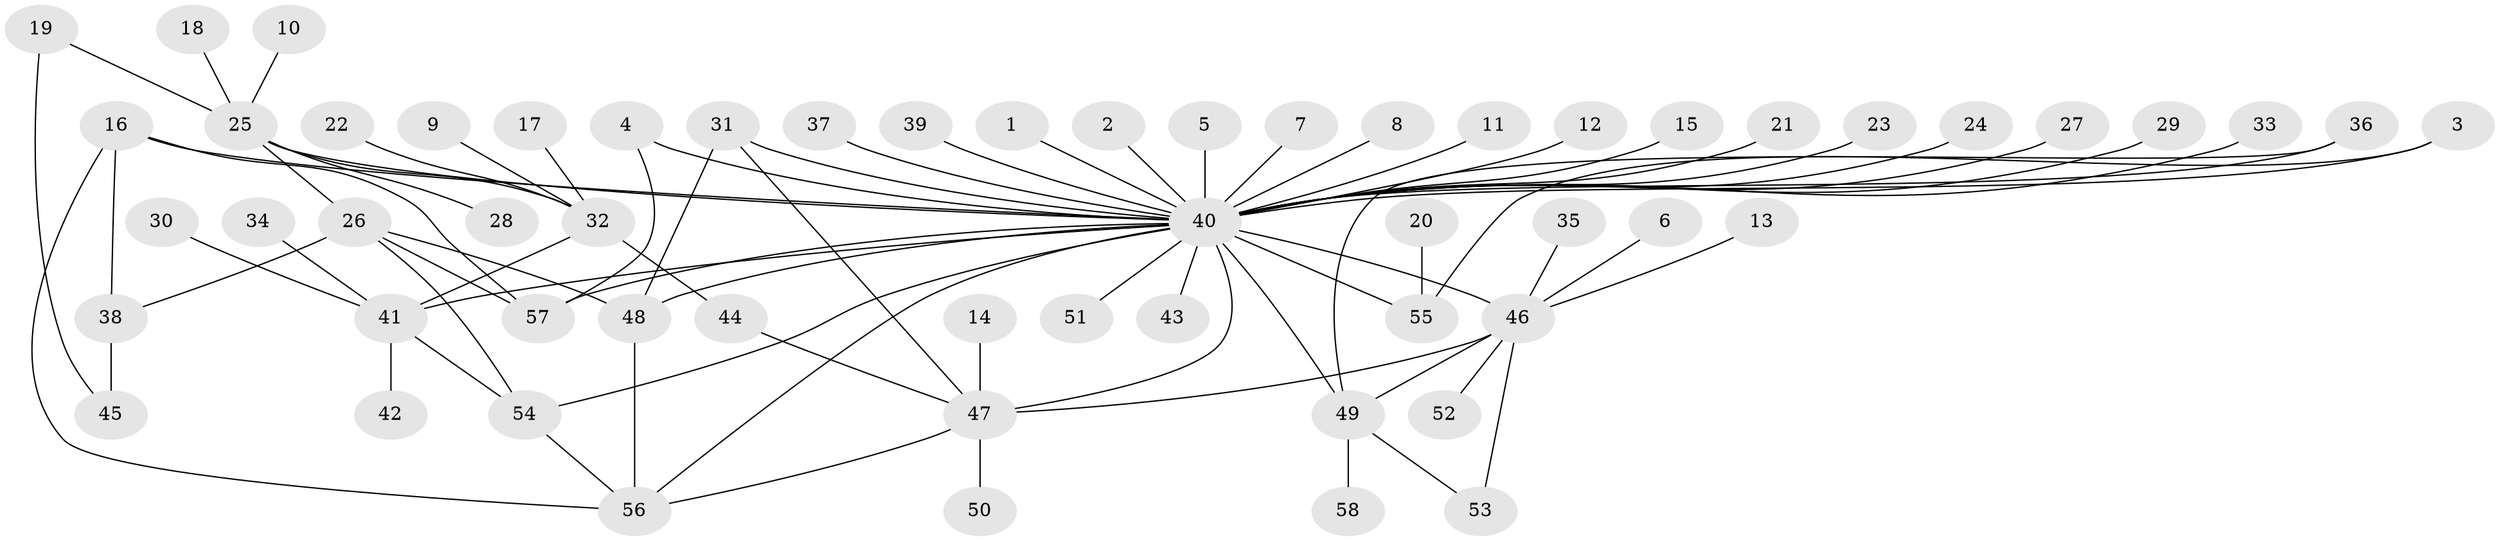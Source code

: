 // original degree distribution, {10: 0.020689655172413793, 40: 0.006896551724137931, 1: 0.6, 5: 0.027586206896551724, 7: 0.013793103448275862, 11: 0.006896551724137931, 3: 0.04827586206896552, 6: 0.020689655172413793, 2: 0.18620689655172415, 4: 0.06206896551724138, 9: 0.006896551724137931}
// Generated by graph-tools (version 1.1) at 2025/36/03/04/25 23:36:56]
// undirected, 58 vertices, 78 edges
graph export_dot {
  node [color=gray90,style=filled];
  1;
  2;
  3;
  4;
  5;
  6;
  7;
  8;
  9;
  10;
  11;
  12;
  13;
  14;
  15;
  16;
  17;
  18;
  19;
  20;
  21;
  22;
  23;
  24;
  25;
  26;
  27;
  28;
  29;
  30;
  31;
  32;
  33;
  34;
  35;
  36;
  37;
  38;
  39;
  40;
  41;
  42;
  43;
  44;
  45;
  46;
  47;
  48;
  49;
  50;
  51;
  52;
  53;
  54;
  55;
  56;
  57;
  58;
  1 -- 40 [weight=1.0];
  2 -- 40 [weight=1.0];
  3 -- 40 [weight=1.0];
  3 -- 55 [weight=1.0];
  4 -- 40 [weight=1.0];
  4 -- 57 [weight=1.0];
  5 -- 40 [weight=1.0];
  6 -- 46 [weight=1.0];
  7 -- 40 [weight=1.0];
  8 -- 40 [weight=1.0];
  9 -- 32 [weight=1.0];
  10 -- 25 [weight=1.0];
  11 -- 40 [weight=1.0];
  12 -- 40 [weight=1.0];
  13 -- 46 [weight=1.0];
  14 -- 47 [weight=1.0];
  15 -- 40 [weight=1.0];
  16 -- 38 [weight=1.0];
  16 -- 40 [weight=1.0];
  16 -- 56 [weight=1.0];
  16 -- 57 [weight=1.0];
  17 -- 32 [weight=1.0];
  18 -- 25 [weight=1.0];
  19 -- 25 [weight=1.0];
  19 -- 45 [weight=1.0];
  20 -- 55 [weight=1.0];
  21 -- 40 [weight=1.0];
  22 -- 32 [weight=1.0];
  23 -- 40 [weight=1.0];
  24 -- 40 [weight=1.0];
  25 -- 26 [weight=1.0];
  25 -- 28 [weight=1.0];
  25 -- 32 [weight=1.0];
  25 -- 40 [weight=1.0];
  26 -- 38 [weight=1.0];
  26 -- 48 [weight=1.0];
  26 -- 54 [weight=1.0];
  26 -- 57 [weight=1.0];
  27 -- 40 [weight=1.0];
  29 -- 40 [weight=1.0];
  30 -- 41 [weight=1.0];
  31 -- 40 [weight=2.0];
  31 -- 47 [weight=1.0];
  31 -- 48 [weight=1.0];
  32 -- 41 [weight=1.0];
  32 -- 44 [weight=1.0];
  33 -- 40 [weight=1.0];
  34 -- 41 [weight=1.0];
  35 -- 46 [weight=1.0];
  36 -- 40 [weight=1.0];
  36 -- 49 [weight=1.0];
  37 -- 40 [weight=1.0];
  38 -- 45 [weight=1.0];
  39 -- 40 [weight=1.0];
  40 -- 41 [weight=1.0];
  40 -- 43 [weight=1.0];
  40 -- 46 [weight=1.0];
  40 -- 47 [weight=1.0];
  40 -- 48 [weight=1.0];
  40 -- 49 [weight=1.0];
  40 -- 51 [weight=1.0];
  40 -- 54 [weight=2.0];
  40 -- 55 [weight=2.0];
  40 -- 56 [weight=1.0];
  40 -- 57 [weight=2.0];
  41 -- 42 [weight=1.0];
  41 -- 54 [weight=2.0];
  44 -- 47 [weight=1.0];
  46 -- 47 [weight=1.0];
  46 -- 49 [weight=1.0];
  46 -- 52 [weight=1.0];
  46 -- 53 [weight=1.0];
  47 -- 50 [weight=1.0];
  47 -- 56 [weight=1.0];
  48 -- 56 [weight=1.0];
  49 -- 53 [weight=1.0];
  49 -- 58 [weight=1.0];
  54 -- 56 [weight=1.0];
}
